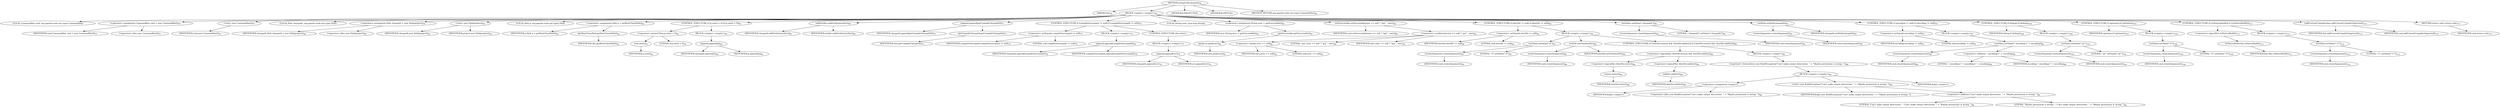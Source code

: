 digraph "setupGCJCommand" {  
"54" [label = <(METHOD,setupGCJCommand)<SUB>56</SUB>> ]
"12" [label = <(PARAM,this)<SUB>56</SUB>> ]
"55" [label = <(BLOCK,&lt;empty&gt;,&lt;empty&gt;)<SUB>56</SUB>> ]
"8" [label = <(LOCAL,Commandline cmd: org.apache.tools.ant.types.Commandline)> ]
"56" [label = <(&lt;operator&gt;.assignment,Commandline cmd = new Commandline())<SUB>57</SUB>> ]
"57" [label = <(IDENTIFIER,cmd,Commandline cmd = new Commandline())<SUB>57</SUB>> ]
"58" [label = <(&lt;operator&gt;.alloc,new Commandline())<SUB>57</SUB>> ]
"59" [label = <(&lt;init&gt;,new Commandline())<SUB>57</SUB>> ]
"7" [label = <(IDENTIFIER,cmd,new Commandline())<SUB>57</SUB>> ]
"10" [label = <(LOCAL,Path classpath: org.apache.tools.ant.types.Path)> ]
"60" [label = <(&lt;operator&gt;.assignment,Path classpath = new Path(project))<SUB>58</SUB>> ]
"61" [label = <(IDENTIFIER,classpath,Path classpath = new Path(project))<SUB>58</SUB>> ]
"62" [label = <(&lt;operator&gt;.alloc,new Path(project))<SUB>58</SUB>> ]
"63" [label = <(&lt;init&gt;,new Path(project))<SUB>58</SUB>> ]
"9" [label = <(IDENTIFIER,classpath,new Path(project))<SUB>58</SUB>> ]
"64" [label = <(IDENTIFIER,project,new Path(project))<SUB>58</SUB>> ]
"65" [label = <(LOCAL,Path p: org.apache.tools.ant.types.Path)> ]
"66" [label = <(&lt;operator&gt;.assignment,Path p = getBootClassPath())<SUB>62</SUB>> ]
"67" [label = <(IDENTIFIER,p,Path p = getBootClassPath())<SUB>62</SUB>> ]
"68" [label = <(getBootClassPath,getBootClassPath())<SUB>62</SUB>> ]
"11" [label = <(IDENTIFIER,this,getBootClassPath())<SUB>62</SUB>> ]
"69" [label = <(CONTROL_STRUCTURE,if (p.size() &gt; 0),if (p.size() &gt; 0))<SUB>63</SUB>> ]
"70" [label = <(&lt;operator&gt;.greaterThan,p.size() &gt; 0)<SUB>63</SUB>> ]
"71" [label = <(size,size())<SUB>63</SUB>> ]
"72" [label = <(IDENTIFIER,p,size())<SUB>63</SUB>> ]
"73" [label = <(LITERAL,0,p.size() &gt; 0)<SUB>63</SUB>> ]
"74" [label = <(BLOCK,&lt;empty&gt;,&lt;empty&gt;)<SUB>63</SUB>> ]
"75" [label = <(append,append(p))<SUB>64</SUB>> ]
"76" [label = <(IDENTIFIER,classpath,append(p))<SUB>64</SUB>> ]
"77" [label = <(IDENTIFIER,p,append(p))<SUB>64</SUB>> ]
"78" [label = <(addExtdirs,addExtdirs(extdirs))<SUB>69</SUB>> ]
"79" [label = <(IDENTIFIER,classpath,addExtdirs(extdirs))<SUB>69</SUB>> ]
"80" [label = <(IDENTIFIER,extdirs,addExtdirs(extdirs))<SUB>69</SUB>> ]
"81" [label = <(append,append(getCompileClasspath()))<SUB>71</SUB>> ]
"82" [label = <(IDENTIFIER,classpath,append(getCompileClasspath()))<SUB>71</SUB>> ]
"83" [label = <(getCompileClasspath,getCompileClasspath())<SUB>71</SUB>> ]
"13" [label = <(IDENTIFIER,this,getCompileClasspath())<SUB>71</SUB>> ]
"84" [label = <(CONTROL_STRUCTURE,if (compileSourcepath != null),if (compileSourcepath != null))<SUB>75</SUB>> ]
"85" [label = <(&lt;operator&gt;.notEquals,compileSourcepath != null)<SUB>75</SUB>> ]
"86" [label = <(IDENTIFIER,compileSourcepath,compileSourcepath != null)<SUB>75</SUB>> ]
"87" [label = <(LITERAL,null,compileSourcepath != null)<SUB>75</SUB>> ]
"88" [label = <(BLOCK,&lt;empty&gt;,&lt;empty&gt;)<SUB>75</SUB>> ]
"89" [label = <(append,append(compileSourcepath))<SUB>76</SUB>> ]
"90" [label = <(IDENTIFIER,classpath,append(compileSourcepath))<SUB>76</SUB>> ]
"91" [label = <(IDENTIFIER,compileSourcepath,append(compileSourcepath))<SUB>76</SUB>> ]
"92" [label = <(CONTROL_STRUCTURE,else,else)<SUB>77</SUB>> ]
"93" [label = <(BLOCK,&lt;empty&gt;,&lt;empty&gt;)<SUB>77</SUB>> ]
"94" [label = <(append,append(src))<SUB>78</SUB>> ]
"95" [label = <(IDENTIFIER,classpath,append(src))<SUB>78</SUB>> ]
"96" [label = <(IDENTIFIER,src,append(src))<SUB>78</SUB>> ]
"97" [label = <(LOCAL,String exec: java.lang.String)> ]
"98" [label = <(&lt;operator&gt;.assignment,String exec = getExecutable())<SUB>81</SUB>> ]
"99" [label = <(IDENTIFIER,exec,String exec = getExecutable())<SUB>81</SUB>> ]
"100" [label = <(getExecutable,getExecutable())<SUB>81</SUB>> ]
"101" [label = <(getJavac,getJavac())<SUB>81</SUB>> ]
"14" [label = <(IDENTIFIER,this,getJavac())<SUB>81</SUB>> ]
"102" [label = <(setExecutable,setExecutable(exec == null ? &quot;gcj&quot; : exec))<SUB>82</SUB>> ]
"103" [label = <(IDENTIFIER,cmd,setExecutable(exec == null ? &quot;gcj&quot; : exec))<SUB>82</SUB>> ]
"104" [label = <(&lt;operator&gt;.conditional,exec == null ? &quot;gcj&quot; : exec)<SUB>82</SUB>> ]
"105" [label = <(&lt;operator&gt;.equals,exec == null)<SUB>82</SUB>> ]
"106" [label = <(IDENTIFIER,exec,exec == null)<SUB>82</SUB>> ]
"107" [label = <(LITERAL,null,exec == null)<SUB>82</SUB>> ]
"108" [label = <(LITERAL,&quot;gcj&quot;,exec == null ? &quot;gcj&quot; : exec)<SUB>82</SUB>> ]
"109" [label = <(IDENTIFIER,exec,exec == null ? &quot;gcj&quot; : exec)<SUB>82</SUB>> ]
"110" [label = <(CONTROL_STRUCTURE,if (destDir != null),if (destDir != null))<SUB>84</SUB>> ]
"111" [label = <(&lt;operator&gt;.notEquals,destDir != null)<SUB>84</SUB>> ]
"112" [label = <(IDENTIFIER,destDir,destDir != null)<SUB>84</SUB>> ]
"113" [label = <(LITERAL,null,destDir != null)<SUB>84</SUB>> ]
"114" [label = <(BLOCK,&lt;empty&gt;,&lt;empty&gt;)<SUB>84</SUB>> ]
"115" [label = <(setValue,setValue(&quot;-d&quot;))<SUB>85</SUB>> ]
"116" [label = <(createArgument,createArgument())<SUB>85</SUB>> ]
"117" [label = <(IDENTIFIER,cmd,createArgument())<SUB>85</SUB>> ]
"118" [label = <(LITERAL,&quot;-d&quot;,setValue(&quot;-d&quot;))<SUB>85</SUB>> ]
"119" [label = <(setFile,setFile(destDir))<SUB>86</SUB>> ]
"120" [label = <(createArgument,createArgument())<SUB>86</SUB>> ]
"121" [label = <(IDENTIFIER,cmd,createArgument())<SUB>86</SUB>> ]
"122" [label = <(IDENTIFIER,destDir,setFile(destDir))<SUB>86</SUB>> ]
"123" [label = <(CONTROL_STRUCTURE,if (!destDir.exists() &amp;&amp; !destDir.mkdirs()),if (!destDir.exists() &amp;&amp; !destDir.mkdirs()))<SUB>88</SUB>> ]
"124" [label = <(&lt;operator&gt;.logicalAnd,!destDir.exists() &amp;&amp; !destDir.mkdirs())<SUB>88</SUB>> ]
"125" [label = <(&lt;operator&gt;.logicalNot,!destDir.exists())<SUB>88</SUB>> ]
"126" [label = <(exists,exists())<SUB>88</SUB>> ]
"127" [label = <(IDENTIFIER,destDir,exists())<SUB>88</SUB>> ]
"128" [label = <(&lt;operator&gt;.logicalNot,!destDir.mkdirs())<SUB>88</SUB>> ]
"129" [label = <(mkdirs,mkdirs())<SUB>88</SUB>> ]
"130" [label = <(IDENTIFIER,destDir,mkdirs())<SUB>88</SUB>> ]
"131" [label = <(BLOCK,&lt;empty&gt;,&lt;empty&gt;)<SUB>88</SUB>> ]
"132" [label = <(&lt;operator&gt;.throw,throw new BuildException(&quot;Can't make output directories. &quot; + &quot;Maybe permission is wrong. &quot;);)<SUB>89</SUB>> ]
"133" [label = <(BLOCK,&lt;empty&gt;,&lt;empty&gt;)<SUB>89</SUB>> ]
"134" [label = <(&lt;operator&gt;.assignment,&lt;empty&gt;)> ]
"135" [label = <(IDENTIFIER,$obj2,&lt;empty&gt;)> ]
"136" [label = <(&lt;operator&gt;.alloc,new BuildException(&quot;Can't make output directories. &quot; + &quot;Maybe permission is wrong. &quot;))<SUB>89</SUB>> ]
"137" [label = <(&lt;init&gt;,new BuildException(&quot;Can't make output directories. &quot; + &quot;Maybe permission is wrong. &quot;))<SUB>89</SUB>> ]
"138" [label = <(IDENTIFIER,$obj2,new BuildException(&quot;Can't make output directories. &quot; + &quot;Maybe permission is wrong. &quot;))> ]
"139" [label = <(&lt;operator&gt;.addition,&quot;Can't make output directories. &quot; + &quot;Maybe permission is wrong. &quot;)<SUB>89</SUB>> ]
"140" [label = <(LITERAL,&quot;Can't make output directories. &quot;,&quot;Can't make output directories. &quot; + &quot;Maybe permission is wrong. &quot;)<SUB>89</SUB>> ]
"141" [label = <(LITERAL,&quot;Maybe permission is wrong. &quot;,&quot;Can't make output directories. &quot; + &quot;Maybe permission is wrong. &quot;)<SUB>90</SUB>> ]
"142" [label = <(IDENTIFIER,$obj2,&lt;empty&gt;)> ]
"143" [label = <(setValue,setValue(&quot;-classpath&quot;))<SUB>94</SUB>> ]
"144" [label = <(createArgument,createArgument())<SUB>94</SUB>> ]
"145" [label = <(IDENTIFIER,cmd,createArgument())<SUB>94</SUB>> ]
"146" [label = <(LITERAL,&quot;-classpath&quot;,setValue(&quot;-classpath&quot;))<SUB>94</SUB>> ]
"147" [label = <(setPath,setPath(classpath))<SUB>95</SUB>> ]
"148" [label = <(createArgument,createArgument())<SUB>95</SUB>> ]
"149" [label = <(IDENTIFIER,cmd,createArgument())<SUB>95</SUB>> ]
"150" [label = <(IDENTIFIER,classpath,setPath(classpath))<SUB>95</SUB>> ]
"151" [label = <(CONTROL_STRUCTURE,if (encoding != null),if (encoding != null))<SUB>97</SUB>> ]
"152" [label = <(&lt;operator&gt;.notEquals,encoding != null)<SUB>97</SUB>> ]
"153" [label = <(IDENTIFIER,encoding,encoding != null)<SUB>97</SUB>> ]
"154" [label = <(LITERAL,null,encoding != null)<SUB>97</SUB>> ]
"155" [label = <(BLOCK,&lt;empty&gt;,&lt;empty&gt;)<SUB>97</SUB>> ]
"156" [label = <(setValue,setValue(&quot;--encoding=&quot; + encoding))<SUB>98</SUB>> ]
"157" [label = <(createArgument,createArgument())<SUB>98</SUB>> ]
"158" [label = <(IDENTIFIER,cmd,createArgument())<SUB>98</SUB>> ]
"159" [label = <(&lt;operator&gt;.addition,&quot;--encoding=&quot; + encoding)<SUB>98</SUB>> ]
"160" [label = <(LITERAL,&quot;--encoding=&quot;,&quot;--encoding=&quot; + encoding)<SUB>98</SUB>> ]
"161" [label = <(IDENTIFIER,encoding,&quot;--encoding=&quot; + encoding)<SUB>98</SUB>> ]
"162" [label = <(CONTROL_STRUCTURE,if (debug),if (debug))<SUB>100</SUB>> ]
"163" [label = <(IDENTIFIER,debug,if (debug))<SUB>100</SUB>> ]
"164" [label = <(BLOCK,&lt;empty&gt;,&lt;empty&gt;)<SUB>100</SUB>> ]
"165" [label = <(setValue,setValue(&quot;-g1&quot;))<SUB>101</SUB>> ]
"166" [label = <(createArgument,createArgument())<SUB>101</SUB>> ]
"167" [label = <(IDENTIFIER,cmd,createArgument())<SUB>101</SUB>> ]
"168" [label = <(LITERAL,&quot;-g1&quot;,setValue(&quot;-g1&quot;))<SUB>101</SUB>> ]
"169" [label = <(CONTROL_STRUCTURE,if (optimize),if (optimize))<SUB>103</SUB>> ]
"170" [label = <(IDENTIFIER,optimize,if (optimize))<SUB>103</SUB>> ]
"171" [label = <(BLOCK,&lt;empty&gt;,&lt;empty&gt;)<SUB>103</SUB>> ]
"172" [label = <(setValue,setValue(&quot;-O&quot;))<SUB>104</SUB>> ]
"173" [label = <(createArgument,createArgument())<SUB>104</SUB>> ]
"174" [label = <(IDENTIFIER,cmd,createArgument())<SUB>104</SUB>> ]
"175" [label = <(LITERAL,&quot;-O&quot;,setValue(&quot;-O&quot;))<SUB>104</SUB>> ]
"176" [label = <(CONTROL_STRUCTURE,if (!isNativeBuild()),if (!isNativeBuild()))<SUB>111</SUB>> ]
"177" [label = <(&lt;operator&gt;.logicalNot,!isNativeBuild())<SUB>111</SUB>> ]
"178" [label = <(isNativeBuild,this.isNativeBuild())<SUB>111</SUB>> ]
"15" [label = <(IDENTIFIER,this,this.isNativeBuild())<SUB>111</SUB>> ]
"179" [label = <(BLOCK,&lt;empty&gt;,&lt;empty&gt;)<SUB>111</SUB>> ]
"180" [label = <(setValue,setValue(&quot;-C&quot;))<SUB>112</SUB>> ]
"181" [label = <(createArgument,createArgument())<SUB>112</SUB>> ]
"182" [label = <(IDENTIFIER,cmd,createArgument())<SUB>112</SUB>> ]
"183" [label = <(LITERAL,&quot;-C&quot;,setValue(&quot;-C&quot;))<SUB>112</SUB>> ]
"184" [label = <(addCurrentCompilerArgs,addCurrentCompilerArgs(cmd))<SUB>115</SUB>> ]
"16" [label = <(IDENTIFIER,this,addCurrentCompilerArgs(cmd))<SUB>115</SUB>> ]
"185" [label = <(IDENTIFIER,cmd,addCurrentCompilerArgs(cmd))<SUB>115</SUB>> ]
"186" [label = <(RETURN,return cmd;,return cmd;)<SUB>117</SUB>> ]
"187" [label = <(IDENTIFIER,cmd,return cmd;)<SUB>117</SUB>> ]
"188" [label = <(MODIFIER,PROTECTED)> ]
"189" [label = <(MODIFIER,VIRTUAL)> ]
"190" [label = <(METHOD_RETURN,org.apache.tools.ant.types.Commandline)<SUB>56</SUB>> ]
  "54" -> "12" 
  "54" -> "55" 
  "54" -> "188" 
  "54" -> "189" 
  "54" -> "190" 
  "55" -> "8" 
  "55" -> "56" 
  "55" -> "59" 
  "55" -> "10" 
  "55" -> "60" 
  "55" -> "63" 
  "55" -> "65" 
  "55" -> "66" 
  "55" -> "69" 
  "55" -> "78" 
  "55" -> "81" 
  "55" -> "84" 
  "55" -> "97" 
  "55" -> "98" 
  "55" -> "102" 
  "55" -> "110" 
  "55" -> "143" 
  "55" -> "147" 
  "55" -> "151" 
  "55" -> "162" 
  "55" -> "169" 
  "55" -> "176" 
  "55" -> "184" 
  "55" -> "186" 
  "56" -> "57" 
  "56" -> "58" 
  "59" -> "7" 
  "60" -> "61" 
  "60" -> "62" 
  "63" -> "9" 
  "63" -> "64" 
  "66" -> "67" 
  "66" -> "68" 
  "68" -> "11" 
  "69" -> "70" 
  "69" -> "74" 
  "70" -> "71" 
  "70" -> "73" 
  "71" -> "72" 
  "74" -> "75" 
  "75" -> "76" 
  "75" -> "77" 
  "78" -> "79" 
  "78" -> "80" 
  "81" -> "82" 
  "81" -> "83" 
  "83" -> "13" 
  "84" -> "85" 
  "84" -> "88" 
  "84" -> "92" 
  "85" -> "86" 
  "85" -> "87" 
  "88" -> "89" 
  "89" -> "90" 
  "89" -> "91" 
  "92" -> "93" 
  "93" -> "94" 
  "94" -> "95" 
  "94" -> "96" 
  "98" -> "99" 
  "98" -> "100" 
  "100" -> "101" 
  "101" -> "14" 
  "102" -> "103" 
  "102" -> "104" 
  "104" -> "105" 
  "104" -> "108" 
  "104" -> "109" 
  "105" -> "106" 
  "105" -> "107" 
  "110" -> "111" 
  "110" -> "114" 
  "111" -> "112" 
  "111" -> "113" 
  "114" -> "115" 
  "114" -> "119" 
  "114" -> "123" 
  "115" -> "116" 
  "115" -> "118" 
  "116" -> "117" 
  "119" -> "120" 
  "119" -> "122" 
  "120" -> "121" 
  "123" -> "124" 
  "123" -> "131" 
  "124" -> "125" 
  "124" -> "128" 
  "125" -> "126" 
  "126" -> "127" 
  "128" -> "129" 
  "129" -> "130" 
  "131" -> "132" 
  "132" -> "133" 
  "133" -> "134" 
  "133" -> "137" 
  "133" -> "142" 
  "134" -> "135" 
  "134" -> "136" 
  "137" -> "138" 
  "137" -> "139" 
  "139" -> "140" 
  "139" -> "141" 
  "143" -> "144" 
  "143" -> "146" 
  "144" -> "145" 
  "147" -> "148" 
  "147" -> "150" 
  "148" -> "149" 
  "151" -> "152" 
  "151" -> "155" 
  "152" -> "153" 
  "152" -> "154" 
  "155" -> "156" 
  "156" -> "157" 
  "156" -> "159" 
  "157" -> "158" 
  "159" -> "160" 
  "159" -> "161" 
  "162" -> "163" 
  "162" -> "164" 
  "164" -> "165" 
  "165" -> "166" 
  "165" -> "168" 
  "166" -> "167" 
  "169" -> "170" 
  "169" -> "171" 
  "171" -> "172" 
  "172" -> "173" 
  "172" -> "175" 
  "173" -> "174" 
  "176" -> "177" 
  "176" -> "179" 
  "177" -> "178" 
  "178" -> "15" 
  "179" -> "180" 
  "180" -> "181" 
  "180" -> "183" 
  "181" -> "182" 
  "184" -> "16" 
  "184" -> "185" 
  "186" -> "187" 
}
